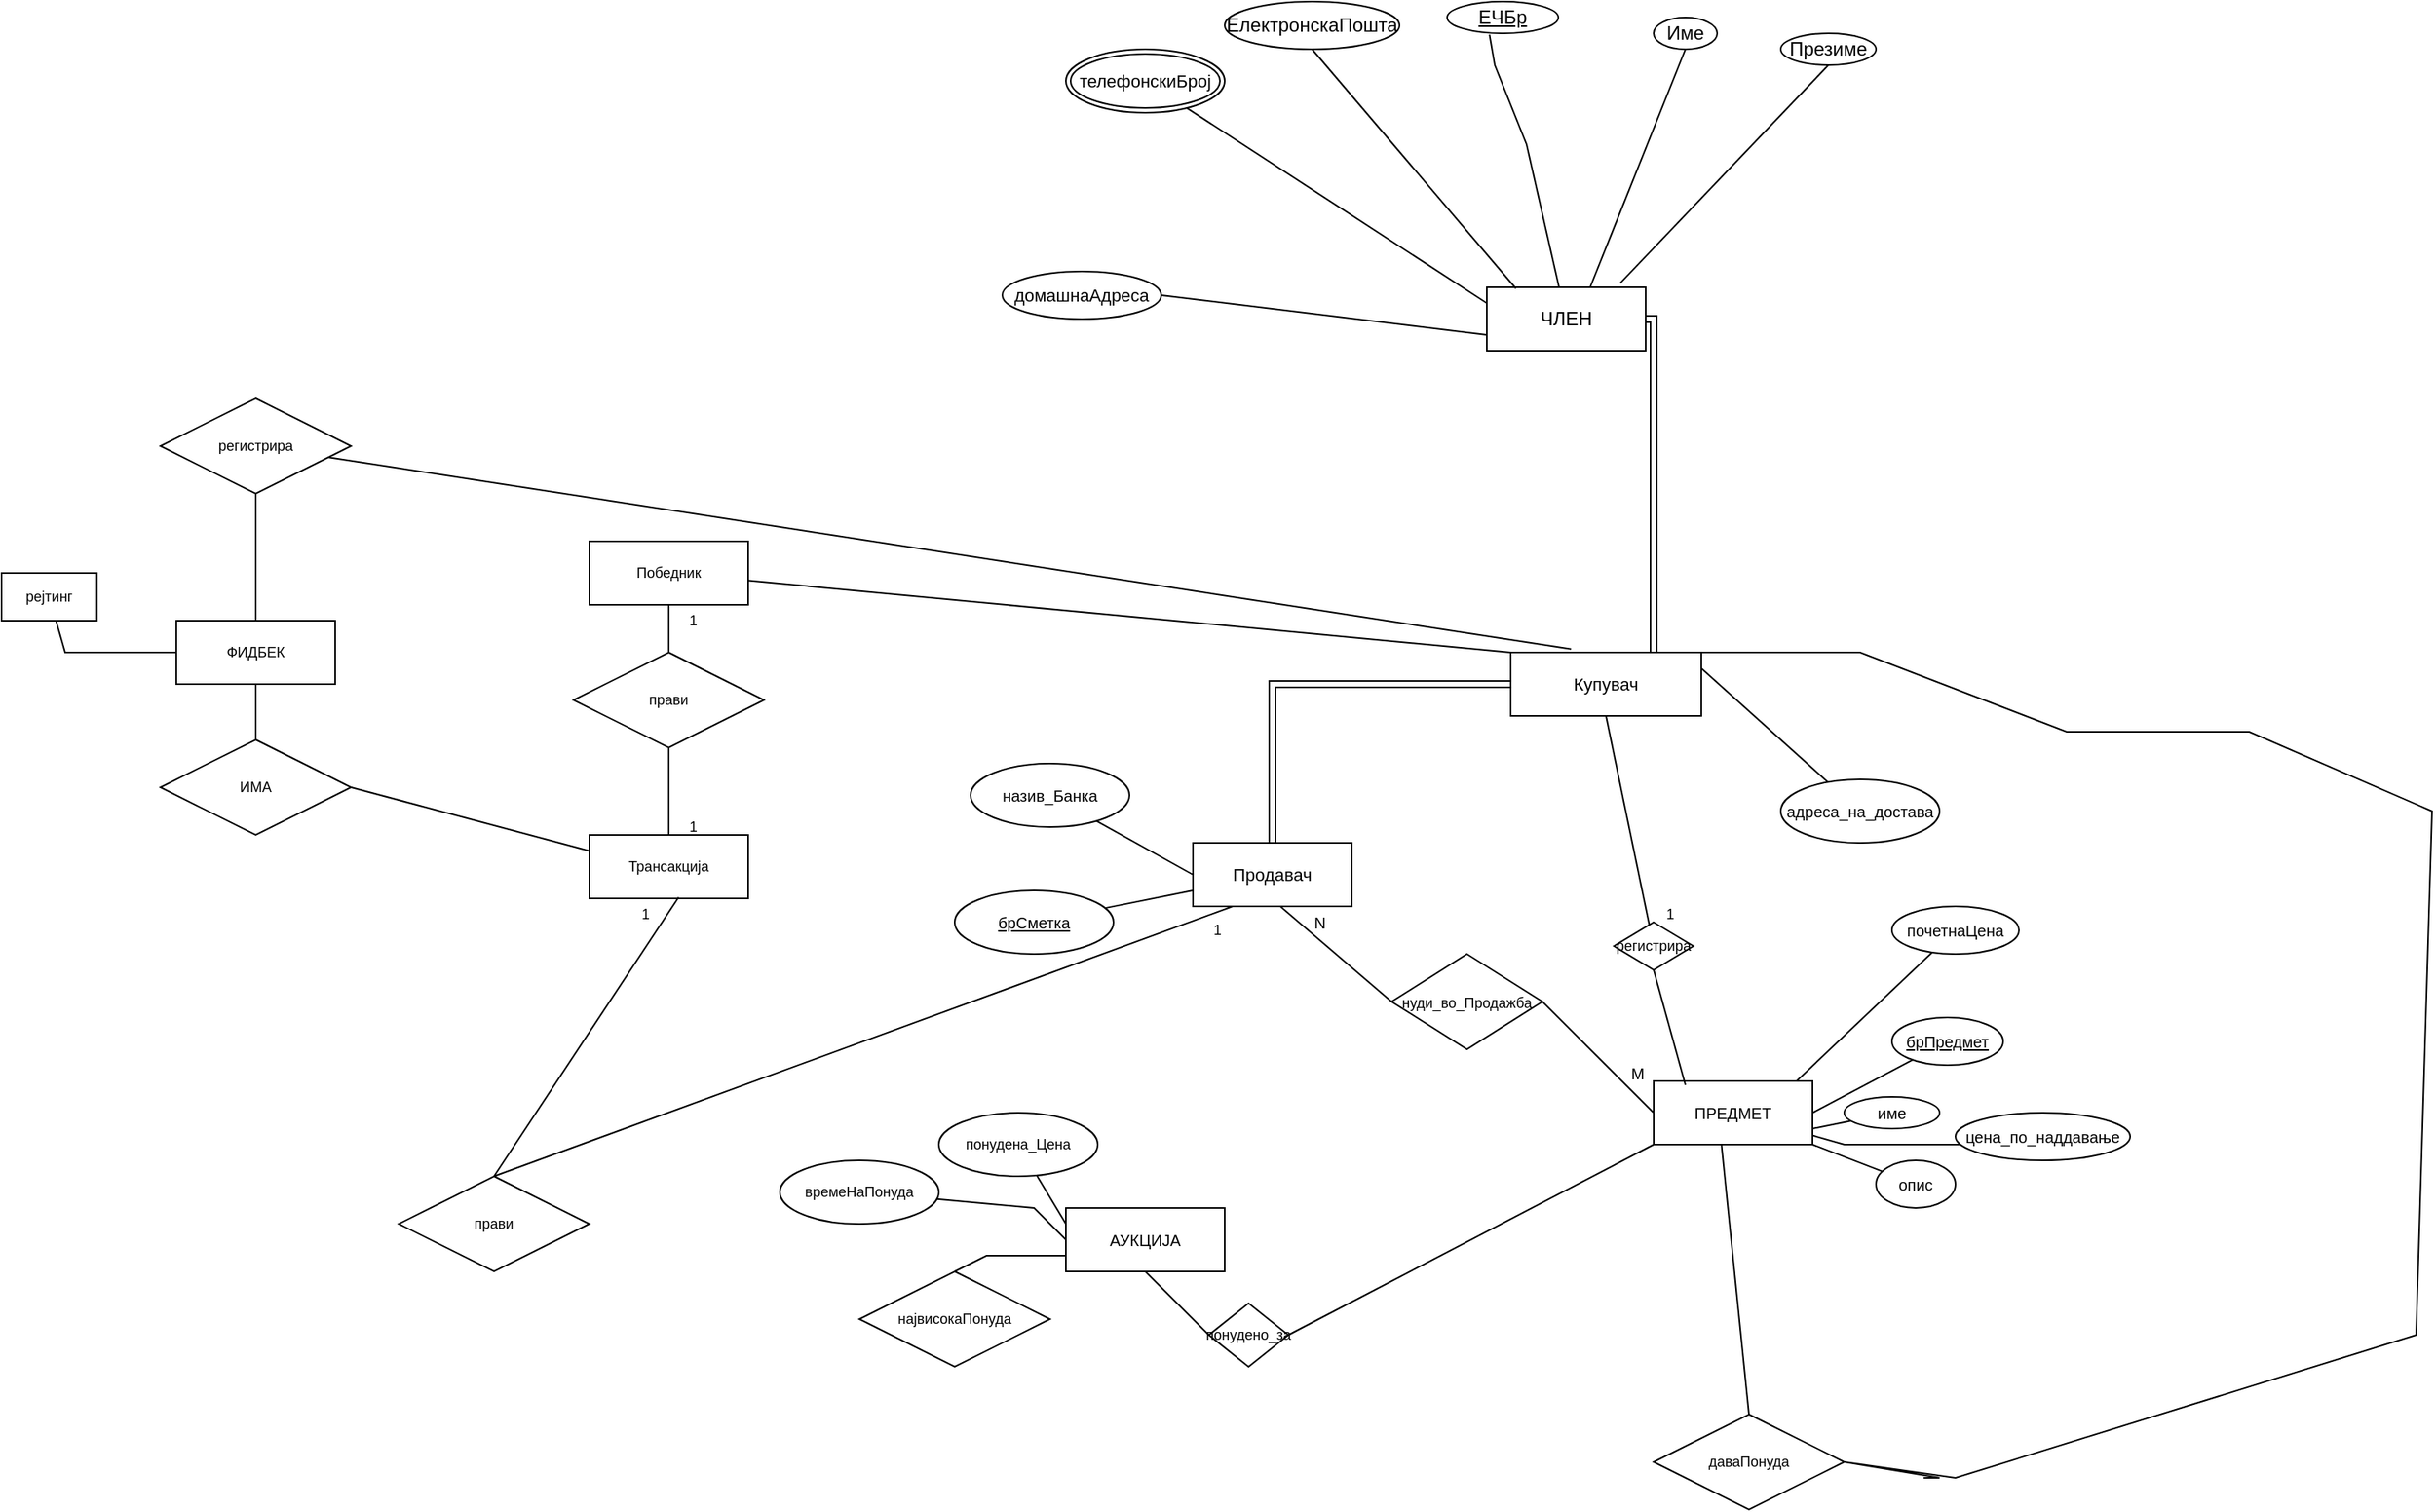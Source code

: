 <mxfile version="20.5.1" type="github">
  <diagram id="3Bp5ul0lbLYtOBlh38JX" name="Page-1">
    <mxGraphModel dx="2816" dy="1968" grid="1" gridSize="10" guides="1" tooltips="1" connect="1" arrows="1" fold="1" page="1" pageScale="1" pageWidth="850" pageHeight="1100" math="0" shadow="0">
      <root>
        <mxCell id="0" />
        <mxCell id="1" parent="0" />
        <mxCell id="RgpfGDX85ehWr9YThBGQ-26" style="edgeStyle=orthogonalEdgeStyle;shape=link;rounded=0;orthogonalLoop=1;jettySize=auto;html=1;fontSize=11;startArrow=none;" edge="1" parent="1" source="RgpfGDX85ehWr9YThBGQ-28" target="RgpfGDX85ehWr9YThBGQ-27">
          <mxGeometry relative="1" as="geometry">
            <mxPoint x="390" y="110" as="targetPoint" />
            <Array as="points" />
          </mxGeometry>
        </mxCell>
        <mxCell id="RgpfGDX85ehWr9YThBGQ-1" value="ЧЛЕН" style="whiteSpace=wrap;html=1;align=center;" vertex="1" parent="1">
          <mxGeometry x="375" y="-200" width="100" height="40" as="geometry" />
        </mxCell>
        <mxCell id="RgpfGDX85ehWr9YThBGQ-12" value="ЕлектронскаПошта" style="ellipse;whiteSpace=wrap;html=1;align=center;" vertex="1" parent="1">
          <mxGeometry x="210" y="-380" width="110" height="30" as="geometry" />
        </mxCell>
        <mxCell id="RgpfGDX85ehWr9YThBGQ-13" value="ЕЧБр" style="ellipse;whiteSpace=wrap;html=1;align=center;fontStyle=4;" vertex="1" parent="1">
          <mxGeometry x="350" y="-380" width="70" height="20" as="geometry" />
        </mxCell>
        <mxCell id="RgpfGDX85ehWr9YThBGQ-14" value="Име" style="ellipse;whiteSpace=wrap;html=1;align=center;" vertex="1" parent="1">
          <mxGeometry x="480" y="-370" width="40" height="20" as="geometry" />
        </mxCell>
        <mxCell id="RgpfGDX85ehWr9YThBGQ-16" value="Презиме" style="ellipse;whiteSpace=wrap;html=1;align=center;" vertex="1" parent="1">
          <mxGeometry x="560" y="-360" width="60" height="20" as="geometry" />
        </mxCell>
        <mxCell id="RgpfGDX85ehWr9YThBGQ-17" value="&lt;font style=&quot;font-size: 11px;&quot;&gt;домашнаАдреса&lt;/font&gt;" style="ellipse;whiteSpace=wrap;html=1;align=center;" vertex="1" parent="1">
          <mxGeometry x="70" y="-210" width="100" height="30" as="geometry" />
        </mxCell>
        <mxCell id="RgpfGDX85ehWr9YThBGQ-21" value="телефонскиБрој" style="ellipse;shape=doubleEllipse;margin=3;whiteSpace=wrap;html=1;align=center;fontSize=11;" vertex="1" parent="1">
          <mxGeometry x="110" y="-350" width="100" height="40" as="geometry" />
        </mxCell>
        <mxCell id="RgpfGDX85ehWr9YThBGQ-24" value="" style="endArrow=none;html=1;rounded=0;fontSize=11;exitX=0;exitY=0.25;exitDx=0;exitDy=0;" edge="1" parent="1" source="RgpfGDX85ehWr9YThBGQ-1" target="RgpfGDX85ehWr9YThBGQ-21">
          <mxGeometry width="50" height="50" relative="1" as="geometry">
            <mxPoint x="230" y="70" as="sourcePoint" />
            <mxPoint x="280" y="20" as="targetPoint" />
          </mxGeometry>
        </mxCell>
        <mxCell id="RgpfGDX85ehWr9YThBGQ-27" value="Продавач" style="whiteSpace=wrap;html=1;align=center;fontSize=11;" vertex="1" parent="1">
          <mxGeometry x="190" y="150" width="100" height="40" as="geometry" />
        </mxCell>
        <mxCell id="RgpfGDX85ehWr9YThBGQ-30" value="&lt;font style=&quot;font-size: 10px;&quot;&gt;адреса_на_достава&lt;/font&gt;" style="ellipse;whiteSpace=wrap;html=1;align=center;fontSize=11;" vertex="1" parent="1">
          <mxGeometry x="560" y="110" width="100" height="40" as="geometry" />
        </mxCell>
        <mxCell id="RgpfGDX85ehWr9YThBGQ-34" value="" style="endArrow=none;html=1;rounded=0;fontSize=11;exitX=1;exitY=0.25;exitDx=0;exitDy=0;" edge="1" parent="1" source="RgpfGDX85ehWr9YThBGQ-28" target="RgpfGDX85ehWr9YThBGQ-30">
          <mxGeometry width="50" height="50" relative="1" as="geometry">
            <mxPoint x="530" y="160" as="sourcePoint" />
            <mxPoint x="570" y="125" as="targetPoint" />
          </mxGeometry>
        </mxCell>
        <mxCell id="RgpfGDX85ehWr9YThBGQ-35" value="" style="endArrow=none;html=1;rounded=0;fontSize=10;" edge="1" parent="1" target="RgpfGDX85ehWr9YThBGQ-36">
          <mxGeometry width="50" height="50" relative="1" as="geometry">
            <mxPoint x="190" y="170" as="sourcePoint" />
            <mxPoint x="150" y="140" as="targetPoint" />
          </mxGeometry>
        </mxCell>
        <mxCell id="RgpfGDX85ehWr9YThBGQ-36" value="назив_Банка" style="ellipse;whiteSpace=wrap;html=1;align=center;fontSize=10;" vertex="1" parent="1">
          <mxGeometry x="50" y="100" width="100" height="40" as="geometry" />
        </mxCell>
        <mxCell id="RgpfGDX85ehWr9YThBGQ-37" value="" style="endArrow=none;html=1;rounded=0;fontSize=10;exitX=0;exitY=0.75;exitDx=0;exitDy=0;" edge="1" parent="1" source="RgpfGDX85ehWr9YThBGQ-27" target="RgpfGDX85ehWr9YThBGQ-38">
          <mxGeometry width="50" height="50" relative="1" as="geometry">
            <mxPoint x="100" y="190" as="sourcePoint" />
            <mxPoint x="190" y="170" as="targetPoint" />
          </mxGeometry>
        </mxCell>
        <mxCell id="RgpfGDX85ehWr9YThBGQ-38" value="брСметка" style="ellipse;whiteSpace=wrap;html=1;align=center;fontStyle=4;fontSize=10;" vertex="1" parent="1">
          <mxGeometry x="40" y="180" width="100" height="40" as="geometry" />
        </mxCell>
        <mxCell id="RgpfGDX85ehWr9YThBGQ-39" value="АУКЦИЈА" style="whiteSpace=wrap;html=1;align=center;fontSize=10;" vertex="1" parent="1">
          <mxGeometry x="110" y="380" width="100" height="40" as="geometry" />
        </mxCell>
        <mxCell id="RgpfGDX85ehWr9YThBGQ-40" value="ПРЕДМЕТ" style="whiteSpace=wrap;html=1;align=center;fontSize=10;" vertex="1" parent="1">
          <mxGeometry x="480" y="300" width="100" height="40" as="geometry" />
        </mxCell>
        <mxCell id="RgpfGDX85ehWr9YThBGQ-41" value="" style="endArrow=none;html=1;rounded=0;fontSize=10;" edge="1" parent="1" target="RgpfGDX85ehWr9YThBGQ-42">
          <mxGeometry width="50" height="50" relative="1" as="geometry">
            <mxPoint x="580" y="320" as="sourcePoint" />
            <mxPoint x="630" y="280" as="targetPoint" />
            <Array as="points" />
          </mxGeometry>
        </mxCell>
        <mxCell id="RgpfGDX85ehWr9YThBGQ-42" value="брПредмет" style="ellipse;whiteSpace=wrap;html=1;align=center;fontStyle=4;fontSize=10;" vertex="1" parent="1">
          <mxGeometry x="630" y="260" width="70" height="30" as="geometry" />
        </mxCell>
        <mxCell id="RgpfGDX85ehWr9YThBGQ-43" value="" style="endArrow=none;html=1;rounded=0;fontSize=10;" edge="1" parent="1" target="RgpfGDX85ehWr9YThBGQ-48">
          <mxGeometry width="50" height="50" relative="1" as="geometry">
            <mxPoint x="580" y="330" as="sourcePoint" />
            <mxPoint x="650" y="330" as="targetPoint" />
            <Array as="points" />
          </mxGeometry>
        </mxCell>
        <mxCell id="RgpfGDX85ehWr9YThBGQ-44" value="" style="endArrow=none;html=1;rounded=0;fontSize=10;" edge="1" parent="1" target="RgpfGDX85ehWr9YThBGQ-49">
          <mxGeometry width="50" height="50" relative="1" as="geometry">
            <mxPoint x="570" y="300" as="sourcePoint" />
            <mxPoint x="680" y="200" as="targetPoint" />
            <Array as="points" />
          </mxGeometry>
        </mxCell>
        <mxCell id="RgpfGDX85ehWr9YThBGQ-46" value="" style="endArrow=none;html=1;rounded=0;fontSize=10;" edge="1" parent="1" target="RgpfGDX85ehWr9YThBGQ-47">
          <mxGeometry width="50" height="50" relative="1" as="geometry">
            <mxPoint x="580" y="340" as="sourcePoint" />
            <mxPoint x="650" y="360" as="targetPoint" />
          </mxGeometry>
        </mxCell>
        <mxCell id="RgpfGDX85ehWr9YThBGQ-47" value="опис" style="ellipse;whiteSpace=wrap;html=1;align=center;fontSize=10;" vertex="1" parent="1">
          <mxGeometry x="620" y="350" width="50" height="30" as="geometry" />
        </mxCell>
        <mxCell id="RgpfGDX85ehWr9YThBGQ-48" value="име" style="ellipse;whiteSpace=wrap;html=1;align=center;fontSize=10;" vertex="1" parent="1">
          <mxGeometry x="600" y="310" width="60" height="20" as="geometry" />
        </mxCell>
        <mxCell id="RgpfGDX85ehWr9YThBGQ-49" value="почетнаЦена" style="ellipse;whiteSpace=wrap;html=1;align=center;fontSize=10;" vertex="1" parent="1">
          <mxGeometry x="630" y="190" width="80" height="30" as="geometry" />
        </mxCell>
        <mxCell id="RgpfGDX85ehWr9YThBGQ-50" value="" style="endArrow=none;html=1;rounded=0;fontSize=10;" edge="1" parent="1" source="RgpfGDX85ehWr9YThBGQ-40" target="RgpfGDX85ehWr9YThBGQ-51">
          <mxGeometry width="50" height="50" relative="1" as="geometry">
            <mxPoint x="580" y="330" as="sourcePoint" />
            <mxPoint x="730" y="340" as="targetPoint" />
            <Array as="points">
              <mxPoint x="600" y="340" />
              <mxPoint x="700" y="340" />
              <mxPoint x="680" y="330" />
              <mxPoint x="720" y="340" />
            </Array>
          </mxGeometry>
        </mxCell>
        <mxCell id="RgpfGDX85ehWr9YThBGQ-51" value="цена_по_наддавање" style="ellipse;whiteSpace=wrap;html=1;align=center;fontSize=10;" vertex="1" parent="1">
          <mxGeometry x="670" y="320" width="110" height="30" as="geometry" />
        </mxCell>
        <mxCell id="RgpfGDX85ehWr9YThBGQ-53" value="&lt;font style=&quot;font-size: 9px;&quot;&gt;нуди_во_Продажба&lt;/font&gt;" style="shape=rhombus;perimeter=rhombusPerimeter;whiteSpace=wrap;html=1;align=center;fontSize=10;" vertex="1" parent="1">
          <mxGeometry x="315" y="220" width="95" height="60" as="geometry" />
        </mxCell>
        <mxCell id="RgpfGDX85ehWr9YThBGQ-54" value="" style="endArrow=none;html=1;rounded=0;fontSize=10;exitX=0;exitY=0.5;exitDx=0;exitDy=0;" edge="1" parent="1" source="RgpfGDX85ehWr9YThBGQ-53">
          <mxGeometry width="50" height="50" relative="1" as="geometry">
            <mxPoint x="310" y="240" as="sourcePoint" />
            <mxPoint x="245" y="190" as="targetPoint" />
          </mxGeometry>
        </mxCell>
        <mxCell id="RgpfGDX85ehWr9YThBGQ-55" value="" style="endArrow=none;html=1;rounded=0;fontSize=10;entryX=0;entryY=0.5;entryDx=0;entryDy=0;" edge="1" parent="1" target="RgpfGDX85ehWr9YThBGQ-40">
          <mxGeometry width="50" height="50" relative="1" as="geometry">
            <mxPoint x="410" y="250" as="sourcePoint" />
            <mxPoint x="460" y="200" as="targetPoint" />
          </mxGeometry>
        </mxCell>
        <mxCell id="RgpfGDX85ehWr9YThBGQ-56" value="N" style="text;html=1;strokeColor=none;fillColor=none;align=center;verticalAlign=middle;whiteSpace=wrap;rounded=0;fontSize=10;" vertex="1" parent="1">
          <mxGeometry x="240" y="185" width="60" height="30" as="geometry" />
        </mxCell>
        <mxCell id="RgpfGDX85ehWr9YThBGQ-57" value="M" style="text;html=1;strokeColor=none;fillColor=none;align=center;verticalAlign=middle;whiteSpace=wrap;rounded=0;fontSize=10;" vertex="1" parent="1">
          <mxGeometry x="440" y="280" width="60" height="30" as="geometry" />
        </mxCell>
        <mxCell id="RgpfGDX85ehWr9YThBGQ-58" value="" style="endArrow=none;html=1;rounded=0;fontSize=9;exitX=0;exitY=0.25;exitDx=0;exitDy=0;" edge="1" parent="1" source="RgpfGDX85ehWr9YThBGQ-39" target="RgpfGDX85ehWr9YThBGQ-62">
          <mxGeometry width="50" height="50" relative="1" as="geometry">
            <mxPoint x="90" y="350" as="sourcePoint" />
            <mxPoint x="160" y="380" as="targetPoint" />
            <Array as="points" />
          </mxGeometry>
        </mxCell>
        <mxCell id="RgpfGDX85ehWr9YThBGQ-59" value="" style="endArrow=none;html=1;rounded=0;fontSize=9;exitX=0;exitY=0.5;exitDx=0;exitDy=0;" edge="1" parent="1" source="RgpfGDX85ehWr9YThBGQ-39" target="RgpfGDX85ehWr9YThBGQ-63">
          <mxGeometry width="50" height="50" relative="1" as="geometry">
            <mxPoint x="160" y="390" as="sourcePoint" />
            <mxPoint x="160" y="390" as="targetPoint" />
            <Array as="points">
              <mxPoint x="90" y="380" />
            </Array>
          </mxGeometry>
        </mxCell>
        <mxCell id="RgpfGDX85ehWr9YThBGQ-60" value="" style="endArrow=none;html=1;rounded=0;fontSize=9;exitX=0;exitY=0.75;exitDx=0;exitDy=0;entryX=0.5;entryY=0;entryDx=0;entryDy=0;" edge="1" parent="1" source="RgpfGDX85ehWr9YThBGQ-39" target="RgpfGDX85ehWr9YThBGQ-66">
          <mxGeometry width="50" height="50" relative="1" as="geometry">
            <mxPoint x="80" y="400" as="sourcePoint" />
            <mxPoint x="47.724" y="414.035" as="targetPoint" />
            <Array as="points">
              <mxPoint x="60" y="410" />
            </Array>
          </mxGeometry>
        </mxCell>
        <mxCell id="RgpfGDX85ehWr9YThBGQ-62" value="понудена_Цена" style="ellipse;whiteSpace=wrap;html=1;align=center;fontSize=9;" vertex="1" parent="1">
          <mxGeometry x="30" y="320" width="100" height="40" as="geometry" />
        </mxCell>
        <mxCell id="RgpfGDX85ehWr9YThBGQ-63" value="времеНаПонуда" style="ellipse;whiteSpace=wrap;html=1;align=center;fontSize=9;" vertex="1" parent="1">
          <mxGeometry x="-70" y="350" width="100" height="40" as="geometry" />
        </mxCell>
        <mxCell id="RgpfGDX85ehWr9YThBGQ-66" value="највисокаПонуда" style="shape=rhombus;perimeter=rhombusPerimeter;whiteSpace=wrap;html=1;align=center;fontSize=9;" vertex="1" parent="1">
          <mxGeometry x="-20" y="420" width="120" height="60" as="geometry" />
        </mxCell>
        <mxCell id="RgpfGDX85ehWr9YThBGQ-67" value="даваПонуда" style="shape=rhombus;perimeter=rhombusPerimeter;whiteSpace=wrap;html=1;align=center;fontSize=9;" vertex="1" parent="1">
          <mxGeometry x="480" y="510" width="120" height="60" as="geometry" />
        </mxCell>
        <mxCell id="RgpfGDX85ehWr9YThBGQ-68" value="" style="endArrow=none;html=1;rounded=0;fontSize=9;exitX=0.75;exitY=0;exitDx=0;exitDy=0;" edge="1" parent="1" source="RgpfGDX85ehWr9YThBGQ-28">
          <mxGeometry width="50" height="50" relative="1" as="geometry">
            <mxPoint x="510" y="80" as="sourcePoint" />
            <mxPoint x="660" y="550" as="targetPoint" />
            <Array as="points">
              <mxPoint x="610" y="30" />
              <mxPoint x="740" y="80" />
              <mxPoint x="855" y="80" />
              <mxPoint x="970" y="130" />
              <mxPoint x="960" y="460" />
              <mxPoint x="670" y="550" />
              <mxPoint x="600" y="540" />
              <mxPoint x="660" y="550" />
              <mxPoint x="650" y="550" />
            </Array>
          </mxGeometry>
        </mxCell>
        <mxCell id="RgpfGDX85ehWr9YThBGQ-70" value="" style="endArrow=none;html=1;rounded=0;fontSize=9;entryX=0.427;entryY=1;entryDx=0;entryDy=0;entryPerimeter=0;exitX=0.5;exitY=0;exitDx=0;exitDy=0;" edge="1" parent="1" source="RgpfGDX85ehWr9YThBGQ-67" target="RgpfGDX85ehWr9YThBGQ-40">
          <mxGeometry width="50" height="50" relative="1" as="geometry">
            <mxPoint x="445" y="450" as="sourcePoint" />
            <mxPoint x="495" y="400" as="targetPoint" />
          </mxGeometry>
        </mxCell>
        <mxCell id="RgpfGDX85ehWr9YThBGQ-74" value="" style="endArrow=none;html=1;rounded=0;fontSize=9;exitX=0;exitY=0;exitDx=0;exitDy=0;" edge="1" parent="1" source="RgpfGDX85ehWr9YThBGQ-28">
          <mxGeometry width="50" height="50" relative="1" as="geometry">
            <mxPoint x="410" y="150" as="sourcePoint" />
            <mxPoint x="-140" y="-20" as="targetPoint" />
          </mxGeometry>
        </mxCell>
        <mxCell id="RgpfGDX85ehWr9YThBGQ-76" value="Победник" style="whiteSpace=wrap;html=1;align=center;fontSize=9;" vertex="1" parent="1">
          <mxGeometry x="-190" y="-40" width="100" height="40" as="geometry" />
        </mxCell>
        <mxCell id="RgpfGDX85ehWr9YThBGQ-77" value="понудено_за" style="shape=rhombus;perimeter=rhombusPerimeter;whiteSpace=wrap;html=1;align=center;fontSize=9;" vertex="1" parent="1">
          <mxGeometry x="200" y="440" width="50" height="40" as="geometry" />
        </mxCell>
        <mxCell id="RgpfGDX85ehWr9YThBGQ-78" value="" style="endArrow=none;html=1;rounded=0;fontSize=9;entryX=0.5;entryY=1;entryDx=0;entryDy=0;" edge="1" parent="1" target="RgpfGDX85ehWr9YThBGQ-39">
          <mxGeometry width="50" height="50" relative="1" as="geometry">
            <mxPoint x="200" y="460" as="sourcePoint" />
            <mxPoint x="250" y="410" as="targetPoint" />
          </mxGeometry>
        </mxCell>
        <mxCell id="RgpfGDX85ehWr9YThBGQ-79" value="" style="endArrow=none;html=1;rounded=0;fontSize=9;entryX=0;entryY=1;entryDx=0;entryDy=0;" edge="1" parent="1" target="RgpfGDX85ehWr9YThBGQ-40">
          <mxGeometry width="50" height="50" relative="1" as="geometry">
            <mxPoint x="250" y="460" as="sourcePoint" />
            <mxPoint x="300" y="410" as="targetPoint" />
          </mxGeometry>
        </mxCell>
        <mxCell id="RgpfGDX85ehWr9YThBGQ-80" value="" style="endArrow=none;html=1;rounded=0;fontSize=9;exitX=0.5;exitY=1;exitDx=0;exitDy=0;" edge="1" parent="1" source="RgpfGDX85ehWr9YThBGQ-28" target="RgpfGDX85ehWr9YThBGQ-81">
          <mxGeometry width="50" height="50" relative="1" as="geometry">
            <mxPoint x="480" y="210" as="sourcePoint" />
            <mxPoint x="480" y="190" as="targetPoint" />
          </mxGeometry>
        </mxCell>
        <mxCell id="RgpfGDX85ehWr9YThBGQ-81" value="регистрира" style="shape=rhombus;perimeter=rhombusPerimeter;whiteSpace=wrap;html=1;align=center;fontSize=9;" vertex="1" parent="1">
          <mxGeometry x="455" y="200" width="50" height="30" as="geometry" />
        </mxCell>
        <mxCell id="RgpfGDX85ehWr9YThBGQ-84" value="1" style="text;html=1;align=center;verticalAlign=middle;resizable=0;points=[];autosize=1;strokeColor=none;fillColor=none;fontSize=9;" vertex="1" parent="1">
          <mxGeometry x="475" y="185" width="30" height="20" as="geometry" />
        </mxCell>
        <mxCell id="RgpfGDX85ehWr9YThBGQ-85" value="" style="endArrow=none;html=1;rounded=0;fontSize=9;exitX=1;exitY=0.75;exitDx=0;exitDy=0;" edge="1" parent="1" source="RgpfGDX85ehWr9YThBGQ-57">
          <mxGeometry width="50" height="50" relative="1" as="geometry">
            <mxPoint x="430" y="280" as="sourcePoint" />
            <mxPoint x="480" y="230" as="targetPoint" />
          </mxGeometry>
        </mxCell>
        <mxCell id="RgpfGDX85ehWr9YThBGQ-87" style="edgeStyle=orthogonalEdgeStyle;rounded=0;orthogonalLoop=1;jettySize=auto;html=1;exitX=0.5;exitY=1;exitDx=0;exitDy=0;fontSize=9;" edge="1" parent="1" source="RgpfGDX85ehWr9YThBGQ-12" target="RgpfGDX85ehWr9YThBGQ-12">
          <mxGeometry relative="1" as="geometry" />
        </mxCell>
        <mxCell id="RgpfGDX85ehWr9YThBGQ-90" value="" style="endArrow=none;html=1;rounded=0;fontSize=9;exitX=1;exitY=0.5;exitDx=0;exitDy=0;entryX=0;entryY=0.75;entryDx=0;entryDy=0;" edge="1" parent="1" source="RgpfGDX85ehWr9YThBGQ-17" target="RgpfGDX85ehWr9YThBGQ-1">
          <mxGeometry width="50" height="50" relative="1" as="geometry">
            <mxPoint x="330" y="-60" as="sourcePoint" />
            <mxPoint x="380" y="-110" as="targetPoint" />
          </mxGeometry>
        </mxCell>
        <mxCell id="RgpfGDX85ehWr9YThBGQ-92" value="" style="endArrow=none;html=1;rounded=0;fontSize=9;exitX=0.183;exitY=0.019;exitDx=0;exitDy=0;exitPerimeter=0;" edge="1" parent="1" source="RgpfGDX85ehWr9YThBGQ-1">
          <mxGeometry width="50" height="50" relative="1" as="geometry">
            <mxPoint x="375" y="-250" as="sourcePoint" />
            <mxPoint x="265" y="-350" as="targetPoint" />
          </mxGeometry>
        </mxCell>
        <mxCell id="RgpfGDX85ehWr9YThBGQ-93" value="" style="endArrow=none;html=1;rounded=0;fontSize=9;entryX=0.5;entryY=1;entryDx=0;entryDy=0;" edge="1" parent="1" target="RgpfGDX85ehWr9YThBGQ-14">
          <mxGeometry width="50" height="50" relative="1" as="geometry">
            <mxPoint x="440" y="-200" as="sourcePoint" />
            <mxPoint x="490" y="-250" as="targetPoint" />
          </mxGeometry>
        </mxCell>
        <mxCell id="RgpfGDX85ehWr9YThBGQ-94" value="" style="endArrow=none;html=1;rounded=0;fontSize=9;entryX=0.381;entryY=1.039;entryDx=0;entryDy=0;entryPerimeter=0;" edge="1" parent="1" source="RgpfGDX85ehWr9YThBGQ-1" target="RgpfGDX85ehWr9YThBGQ-13">
          <mxGeometry width="50" height="50" relative="1" as="geometry">
            <mxPoint x="350" y="-310" as="sourcePoint" />
            <mxPoint x="400" y="-290" as="targetPoint" />
            <Array as="points">
              <mxPoint x="400" y="-290" />
              <mxPoint x="380" y="-340" />
            </Array>
          </mxGeometry>
        </mxCell>
        <mxCell id="RgpfGDX85ehWr9YThBGQ-96" value="" style="endArrow=none;html=1;rounded=0;fontSize=9;entryX=0.5;entryY=1;entryDx=0;entryDy=0;exitX=0.839;exitY=-0.064;exitDx=0;exitDy=0;exitPerimeter=0;" edge="1" parent="1" source="RgpfGDX85ehWr9YThBGQ-1" target="RgpfGDX85ehWr9YThBGQ-16">
          <mxGeometry width="50" height="50" relative="1" as="geometry">
            <mxPoint x="470" y="-180" as="sourcePoint" />
            <mxPoint x="520" y="-230" as="targetPoint" />
          </mxGeometry>
        </mxCell>
        <mxCell id="RgpfGDX85ehWr9YThBGQ-28" value="Купувач" style="whiteSpace=wrap;html=1;align=center;fontSize=11;" vertex="1" parent="1">
          <mxGeometry x="390" y="30" width="120" height="40" as="geometry" />
        </mxCell>
        <mxCell id="RgpfGDX85ehWr9YThBGQ-97" value="" style="edgeStyle=orthogonalEdgeStyle;shape=link;rounded=0;orthogonalLoop=1;jettySize=auto;html=1;fontSize=11;endArrow=none;" edge="1" parent="1" source="RgpfGDX85ehWr9YThBGQ-1" target="RgpfGDX85ehWr9YThBGQ-28">
          <mxGeometry relative="1" as="geometry">
            <mxPoint x="290" y="170" as="targetPoint" />
            <mxPoint x="425" y="-160" as="sourcePoint" />
            <Array as="points">
              <mxPoint x="480" y="50" />
              <mxPoint x="480" y="170" />
            </Array>
          </mxGeometry>
        </mxCell>
        <mxCell id="RgpfGDX85ehWr9YThBGQ-99" value="" style="endArrow=none;html=1;rounded=0;fontSize=9;exitX=0.5;exitY=0;exitDx=0;exitDy=0;" edge="1" parent="1" source="RgpfGDX85ehWr9YThBGQ-100" target="RgpfGDX85ehWr9YThBGQ-76">
          <mxGeometry width="50" height="50" relative="1" as="geometry">
            <mxPoint x="-157" y="80" as="sourcePoint" />
            <mxPoint x="-70" y="120" as="targetPoint" />
          </mxGeometry>
        </mxCell>
        <mxCell id="RgpfGDX85ehWr9YThBGQ-100" value="прави" style="shape=rhombus;perimeter=rhombusPerimeter;whiteSpace=wrap;html=1;align=center;fontSize=9;" vertex="1" parent="1">
          <mxGeometry x="-200" y="30" width="120" height="60" as="geometry" />
        </mxCell>
        <mxCell id="RgpfGDX85ehWr9YThBGQ-102" value="" style="endArrow=none;html=1;rounded=0;fontSize=9;entryX=0.5;entryY=1;entryDx=0;entryDy=0;" edge="1" parent="1" target="RgpfGDX85ehWr9YThBGQ-100">
          <mxGeometry width="50" height="50" relative="1" as="geometry">
            <mxPoint x="-140" y="160" as="sourcePoint" />
            <mxPoint x="-70" y="120" as="targetPoint" />
          </mxGeometry>
        </mxCell>
        <mxCell id="RgpfGDX85ehWr9YThBGQ-103" value="Трансакција" style="whiteSpace=wrap;html=1;align=center;fontSize=9;" vertex="1" parent="1">
          <mxGeometry x="-190" y="145" width="100" height="40" as="geometry" />
        </mxCell>
        <mxCell id="RgpfGDX85ehWr9YThBGQ-104" value="1" style="text;html=1;align=center;verticalAlign=middle;resizable=0;points=[];autosize=1;strokeColor=none;fillColor=none;fontSize=9;" vertex="1" parent="1">
          <mxGeometry x="-140" width="30" height="20" as="geometry" />
        </mxCell>
        <mxCell id="RgpfGDX85ehWr9YThBGQ-105" value="1" style="text;html=1;align=center;verticalAlign=middle;resizable=0;points=[];autosize=1;strokeColor=none;fillColor=none;fontSize=9;" vertex="1" parent="1">
          <mxGeometry x="-140" y="130" width="30" height="20" as="geometry" />
        </mxCell>
        <mxCell id="RgpfGDX85ehWr9YThBGQ-106" value="" style="endArrow=none;html=1;rounded=0;fontSize=9;entryX=0.25;entryY=1;entryDx=0;entryDy=0;" edge="1" parent="1" target="RgpfGDX85ehWr9YThBGQ-27">
          <mxGeometry width="50" height="50" relative="1" as="geometry">
            <mxPoint x="-250" y="360" as="sourcePoint" />
            <mxPoint x="220" y="220" as="targetPoint" />
          </mxGeometry>
        </mxCell>
        <mxCell id="RgpfGDX85ehWr9YThBGQ-107" value="прави" style="shape=rhombus;perimeter=rhombusPerimeter;whiteSpace=wrap;html=1;align=center;fontSize=9;" vertex="1" parent="1">
          <mxGeometry x="-310" y="360" width="120" height="60" as="geometry" />
        </mxCell>
        <mxCell id="RgpfGDX85ehWr9YThBGQ-108" value="1" style="text;html=1;align=center;verticalAlign=middle;resizable=0;points=[];autosize=1;strokeColor=none;fillColor=none;fontSize=9;" vertex="1" parent="1">
          <mxGeometry x="190" y="195" width="30" height="20" as="geometry" />
        </mxCell>
        <mxCell id="RgpfGDX85ehWr9YThBGQ-109" value="" style="endArrow=none;html=1;rounded=0;fontSize=9;exitX=0.5;exitY=0;exitDx=0;exitDy=0;entryX=0.562;entryY=0.982;entryDx=0;entryDy=0;entryPerimeter=0;" edge="1" parent="1" source="RgpfGDX85ehWr9YThBGQ-107" target="RgpfGDX85ehWr9YThBGQ-103">
          <mxGeometry width="50" height="50" relative="1" as="geometry">
            <mxPoint x="-230" y="320" as="sourcePoint" />
            <mxPoint x="-180" y="270" as="targetPoint" />
          </mxGeometry>
        </mxCell>
        <mxCell id="RgpfGDX85ehWr9YThBGQ-110" value="1" style="text;html=1;align=center;verticalAlign=middle;resizable=0;points=[];autosize=1;strokeColor=none;fillColor=none;fontSize=9;" vertex="1" parent="1">
          <mxGeometry x="-170" y="185" width="30" height="20" as="geometry" />
        </mxCell>
        <mxCell id="RgpfGDX85ehWr9YThBGQ-111" value="" style="endArrow=none;html=1;rounded=0;fontSize=9;exitX=0.317;exitY=-0.052;exitDx=0;exitDy=0;exitPerimeter=0;" edge="1" parent="1" source="RgpfGDX85ehWr9YThBGQ-28" target="RgpfGDX85ehWr9YThBGQ-112">
          <mxGeometry width="50" height="50" relative="1" as="geometry">
            <mxPoint x="250" y="-60" as="sourcePoint" />
            <mxPoint x="-380" y="-100" as="targetPoint" />
            <Array as="points" />
          </mxGeometry>
        </mxCell>
        <mxCell id="RgpfGDX85ehWr9YThBGQ-112" value="регистрира" style="shape=rhombus;perimeter=rhombusPerimeter;whiteSpace=wrap;html=1;align=center;fontSize=9;" vertex="1" parent="1">
          <mxGeometry x="-460" y="-130" width="120" height="60" as="geometry" />
        </mxCell>
        <mxCell id="RgpfGDX85ehWr9YThBGQ-113" value="" style="endArrow=none;html=1;rounded=0;fontSize=9;entryX=0.5;entryY=1;entryDx=0;entryDy=0;" edge="1" parent="1" source="RgpfGDX85ehWr9YThBGQ-114" target="RgpfGDX85ehWr9YThBGQ-112">
          <mxGeometry width="50" height="50" relative="1" as="geometry">
            <mxPoint x="-400" as="sourcePoint" />
            <mxPoint x="-385" y="20" as="targetPoint" />
          </mxGeometry>
        </mxCell>
        <mxCell id="RgpfGDX85ehWr9YThBGQ-114" value="ФИДБЕК" style="whiteSpace=wrap;html=1;align=center;fontSize=9;" vertex="1" parent="1">
          <mxGeometry x="-450" y="10" width="100" height="40" as="geometry" />
        </mxCell>
        <mxCell id="RgpfGDX85ehWr9YThBGQ-116" value="" style="endArrow=none;html=1;rounded=0;fontSize=9;" edge="1" parent="1" target="RgpfGDX85ehWr9YThBGQ-117">
          <mxGeometry width="50" height="50" relative="1" as="geometry">
            <mxPoint x="-520" y="30" as="sourcePoint" />
            <mxPoint x="-450" y="25" as="targetPoint" />
            <Array as="points">
              <mxPoint x="-450" y="30" />
              <mxPoint x="-520" y="30" />
            </Array>
          </mxGeometry>
        </mxCell>
        <mxCell id="RgpfGDX85ehWr9YThBGQ-117" value="рејтинг" style="whiteSpace=wrap;html=1;align=center;fontSize=9;" vertex="1" parent="1">
          <mxGeometry x="-560" y="-20" width="60" height="30" as="geometry" />
        </mxCell>
        <mxCell id="RgpfGDX85ehWr9YThBGQ-118" value="" style="endArrow=none;html=1;rounded=0;fontSize=9;exitX=0.5;exitY=1;exitDx=0;exitDy=0;" edge="1" parent="1" source="RgpfGDX85ehWr9YThBGQ-114" target="RgpfGDX85ehWr9YThBGQ-119">
          <mxGeometry width="50" height="50" relative="1" as="geometry">
            <mxPoint x="-400" y="120" as="sourcePoint" />
            <mxPoint x="-400" y="50" as="targetPoint" />
          </mxGeometry>
        </mxCell>
        <mxCell id="RgpfGDX85ehWr9YThBGQ-119" value="ИМА" style="shape=rhombus;perimeter=rhombusPerimeter;whiteSpace=wrap;html=1;align=center;fontSize=9;" vertex="1" parent="1">
          <mxGeometry x="-460" y="85" width="120" height="60" as="geometry" />
        </mxCell>
        <mxCell id="RgpfGDX85ehWr9YThBGQ-120" value="" style="endArrow=none;html=1;rounded=0;fontSize=9;entryX=0;entryY=0.25;entryDx=0;entryDy=0;exitX=1;exitY=0.5;exitDx=0;exitDy=0;" edge="1" parent="1" source="RgpfGDX85ehWr9YThBGQ-119" target="RgpfGDX85ehWr9YThBGQ-103">
          <mxGeometry width="50" height="50" relative="1" as="geometry">
            <mxPoint x="-275" y="225" as="sourcePoint" />
            <mxPoint x="-225" y="175" as="targetPoint" />
          </mxGeometry>
        </mxCell>
      </root>
    </mxGraphModel>
  </diagram>
</mxfile>
